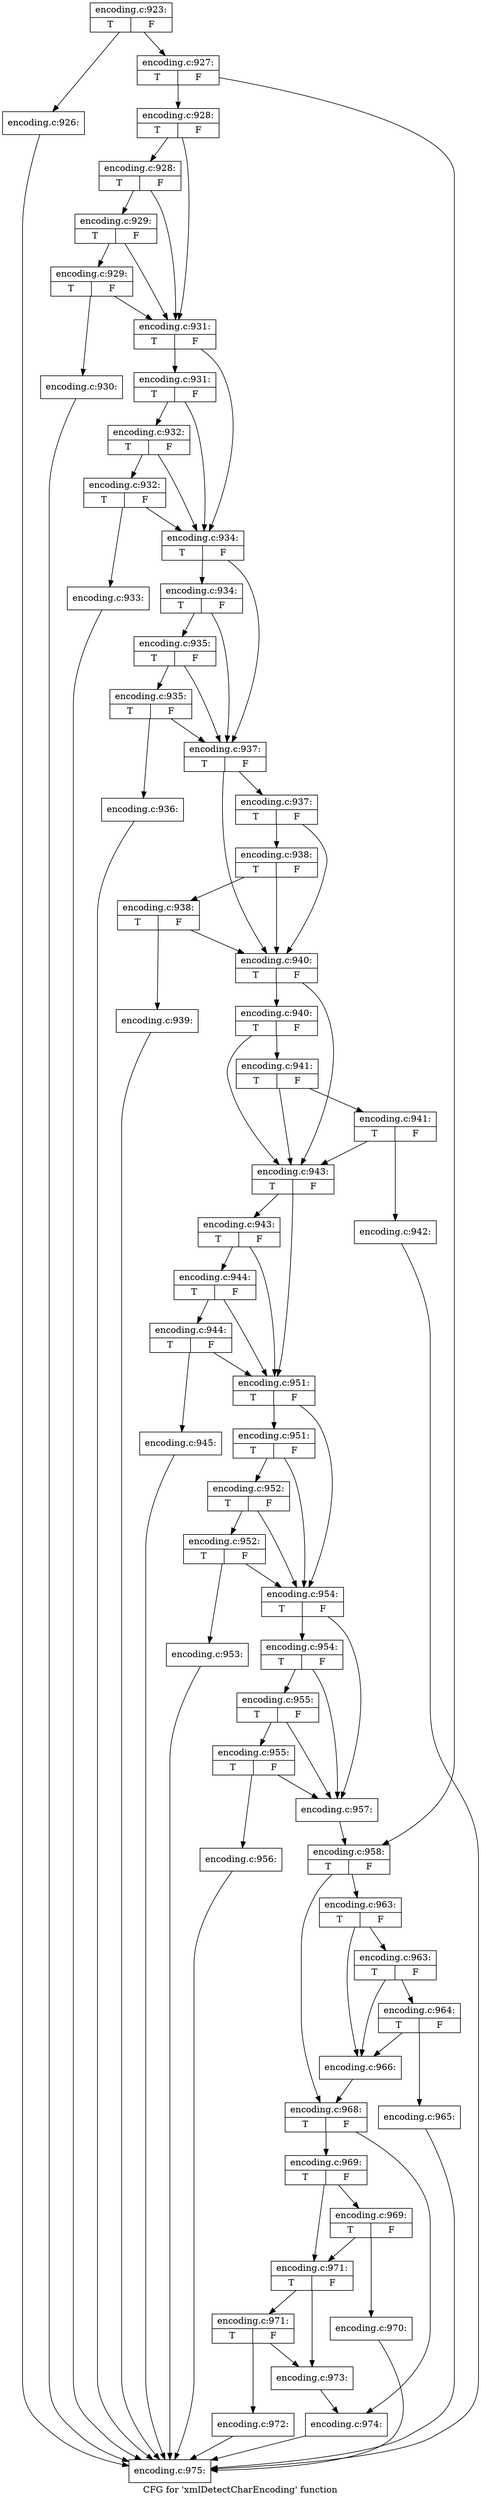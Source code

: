 digraph "CFG for 'xmlDetectCharEncoding' function" {
	label="CFG for 'xmlDetectCharEncoding' function";

	Node0x45f7740 [shape=record,label="{encoding.c:923:|{<s0>T|<s1>F}}"];
	Node0x45f7740 -> Node0x46230f0;
	Node0x45f7740 -> Node0x4624150;
	Node0x46230f0 [shape=record,label="{encoding.c:926:}"];
	Node0x46230f0 -> Node0x461eae0;
	Node0x4624150 [shape=record,label="{encoding.c:927:|{<s0>T|<s1>F}}"];
	Node0x4624150 -> Node0x45fdf80;
	Node0x4624150 -> Node0x4624640;
	Node0x45fdf80 [shape=record,label="{encoding.c:928:|{<s0>T|<s1>F}}"];
	Node0x45fdf80 -> Node0x4624be0;
	Node0x45fdf80 -> Node0x4624a90;
	Node0x4624be0 [shape=record,label="{encoding.c:928:|{<s0>T|<s1>F}}"];
	Node0x4624be0 -> Node0x4624b60;
	Node0x4624be0 -> Node0x4624a90;
	Node0x4624b60 [shape=record,label="{encoding.c:929:|{<s0>T|<s1>F}}"];
	Node0x4624b60 -> Node0x4624ae0;
	Node0x4624b60 -> Node0x4624a90;
	Node0x4624ae0 [shape=record,label="{encoding.c:929:|{<s0>T|<s1>F}}"];
	Node0x4624ae0 -> Node0x4624a40;
	Node0x4624ae0 -> Node0x4624a90;
	Node0x4624a40 [shape=record,label="{encoding.c:930:}"];
	Node0x4624a40 -> Node0x461eae0;
	Node0x4624a90 [shape=record,label="{encoding.c:931:|{<s0>T|<s1>F}}"];
	Node0x4624a90 -> Node0x4625f10;
	Node0x4624a90 -> Node0x4625dc0;
	Node0x4625f10 [shape=record,label="{encoding.c:931:|{<s0>T|<s1>F}}"];
	Node0x4625f10 -> Node0x4625e90;
	Node0x4625f10 -> Node0x4625dc0;
	Node0x4625e90 [shape=record,label="{encoding.c:932:|{<s0>T|<s1>F}}"];
	Node0x4625e90 -> Node0x4625e10;
	Node0x4625e90 -> Node0x4625dc0;
	Node0x4625e10 [shape=record,label="{encoding.c:932:|{<s0>T|<s1>F}}"];
	Node0x4625e10 -> Node0x4625d70;
	Node0x4625e10 -> Node0x4625dc0;
	Node0x4625d70 [shape=record,label="{encoding.c:933:}"];
	Node0x4625d70 -> Node0x461eae0;
	Node0x4625dc0 [shape=record,label="{encoding.c:934:|{<s0>T|<s1>F}}"];
	Node0x4625dc0 -> Node0x46271a0;
	Node0x4625dc0 -> Node0x4627050;
	Node0x46271a0 [shape=record,label="{encoding.c:934:|{<s0>T|<s1>F}}"];
	Node0x46271a0 -> Node0x4627120;
	Node0x46271a0 -> Node0x4627050;
	Node0x4627120 [shape=record,label="{encoding.c:935:|{<s0>T|<s1>F}}"];
	Node0x4627120 -> Node0x46270a0;
	Node0x4627120 -> Node0x4627050;
	Node0x46270a0 [shape=record,label="{encoding.c:935:|{<s0>T|<s1>F}}"];
	Node0x46270a0 -> Node0x4627000;
	Node0x46270a0 -> Node0x4627050;
	Node0x4627000 [shape=record,label="{encoding.c:936:}"];
	Node0x4627000 -> Node0x461eae0;
	Node0x4627050 [shape=record,label="{encoding.c:937:|{<s0>T|<s1>F}}"];
	Node0x4627050 -> Node0x4628430;
	Node0x4627050 -> Node0x46282e0;
	Node0x4628430 [shape=record,label="{encoding.c:937:|{<s0>T|<s1>F}}"];
	Node0x4628430 -> Node0x46283b0;
	Node0x4628430 -> Node0x46282e0;
	Node0x46283b0 [shape=record,label="{encoding.c:938:|{<s0>T|<s1>F}}"];
	Node0x46283b0 -> Node0x4628330;
	Node0x46283b0 -> Node0x46282e0;
	Node0x4628330 [shape=record,label="{encoding.c:938:|{<s0>T|<s1>F}}"];
	Node0x4628330 -> Node0x4628290;
	Node0x4628330 -> Node0x46282e0;
	Node0x4628290 [shape=record,label="{encoding.c:939:}"];
	Node0x4628290 -> Node0x461eae0;
	Node0x46282e0 [shape=record,label="{encoding.c:940:|{<s0>T|<s1>F}}"];
	Node0x46282e0 -> Node0x4629700;
	Node0x46282e0 -> Node0x46295b0;
	Node0x4629700 [shape=record,label="{encoding.c:940:|{<s0>T|<s1>F}}"];
	Node0x4629700 -> Node0x4629680;
	Node0x4629700 -> Node0x46295b0;
	Node0x4629680 [shape=record,label="{encoding.c:941:|{<s0>T|<s1>F}}"];
	Node0x4629680 -> Node0x4629600;
	Node0x4629680 -> Node0x46295b0;
	Node0x4629600 [shape=record,label="{encoding.c:941:|{<s0>T|<s1>F}}"];
	Node0x4629600 -> Node0x4629560;
	Node0x4629600 -> Node0x46295b0;
	Node0x4629560 [shape=record,label="{encoding.c:942:}"];
	Node0x4629560 -> Node0x461eae0;
	Node0x46295b0 [shape=record,label="{encoding.c:943:|{<s0>T|<s1>F}}"];
	Node0x46295b0 -> Node0x462aa90;
	Node0x46295b0 -> Node0x462a940;
	Node0x462aa90 [shape=record,label="{encoding.c:943:|{<s0>T|<s1>F}}"];
	Node0x462aa90 -> Node0x462aa10;
	Node0x462aa90 -> Node0x462a940;
	Node0x462aa10 [shape=record,label="{encoding.c:944:|{<s0>T|<s1>F}}"];
	Node0x462aa10 -> Node0x462a990;
	Node0x462aa10 -> Node0x462a940;
	Node0x462a990 [shape=record,label="{encoding.c:944:|{<s0>T|<s1>F}}"];
	Node0x462a990 -> Node0x462a8f0;
	Node0x462a990 -> Node0x462a940;
	Node0x462a8f0 [shape=record,label="{encoding.c:945:}"];
	Node0x462a8f0 -> Node0x461eae0;
	Node0x462a940 [shape=record,label="{encoding.c:951:|{<s0>T|<s1>F}}"];
	Node0x462a940 -> Node0x462bda0;
	Node0x462a940 -> Node0x462bc50;
	Node0x462bda0 [shape=record,label="{encoding.c:951:|{<s0>T|<s1>F}}"];
	Node0x462bda0 -> Node0x462bd20;
	Node0x462bda0 -> Node0x462bc50;
	Node0x462bd20 [shape=record,label="{encoding.c:952:|{<s0>T|<s1>F}}"];
	Node0x462bd20 -> Node0x462bca0;
	Node0x462bd20 -> Node0x462bc50;
	Node0x462bca0 [shape=record,label="{encoding.c:952:|{<s0>T|<s1>F}}"];
	Node0x462bca0 -> Node0x462bc00;
	Node0x462bca0 -> Node0x462bc50;
	Node0x462bc00 [shape=record,label="{encoding.c:953:}"];
	Node0x462bc00 -> Node0x461eae0;
	Node0x462bc50 [shape=record,label="{encoding.c:954:|{<s0>T|<s1>F}}"];
	Node0x462bc50 -> Node0x462d030;
	Node0x462bc50 -> Node0x462cee0;
	Node0x462d030 [shape=record,label="{encoding.c:954:|{<s0>T|<s1>F}}"];
	Node0x462d030 -> Node0x462cfb0;
	Node0x462d030 -> Node0x462cee0;
	Node0x462cfb0 [shape=record,label="{encoding.c:955:|{<s0>T|<s1>F}}"];
	Node0x462cfb0 -> Node0x462cf30;
	Node0x462cfb0 -> Node0x462cee0;
	Node0x462cf30 [shape=record,label="{encoding.c:955:|{<s0>T|<s1>F}}"];
	Node0x462cf30 -> Node0x462ce90;
	Node0x462cf30 -> Node0x462cee0;
	Node0x462ce90 [shape=record,label="{encoding.c:956:}"];
	Node0x462ce90 -> Node0x461eae0;
	Node0x462cee0 [shape=record,label="{encoding.c:957:}"];
	Node0x462cee0 -> Node0x4624640;
	Node0x4624640 [shape=record,label="{encoding.c:958:|{<s0>T|<s1>F}}"];
	Node0x4624640 -> Node0x462e210;
	Node0x4624640 -> Node0x462e260;
	Node0x462e210 [shape=record,label="{encoding.c:963:|{<s0>T|<s1>F}}"];
	Node0x462e210 -> Node0x462e740;
	Node0x462e210 -> Node0x462e670;
	Node0x462e740 [shape=record,label="{encoding.c:963:|{<s0>T|<s1>F}}"];
	Node0x462e740 -> Node0x462e6c0;
	Node0x462e740 -> Node0x462e670;
	Node0x462e6c0 [shape=record,label="{encoding.c:964:|{<s0>T|<s1>F}}"];
	Node0x462e6c0 -> Node0x462e620;
	Node0x462e6c0 -> Node0x462e670;
	Node0x462e620 [shape=record,label="{encoding.c:965:}"];
	Node0x462e620 -> Node0x461eae0;
	Node0x462e670 [shape=record,label="{encoding.c:966:}"];
	Node0x462e670 -> Node0x462e260;
	Node0x462e260 [shape=record,label="{encoding.c:968:|{<s0>T|<s1>F}}"];
	Node0x462e260 -> Node0x46043c0;
	Node0x462e260 -> Node0x4604410;
	Node0x46043c0 [shape=record,label="{encoding.c:969:|{<s0>T|<s1>F}}"];
	Node0x46043c0 -> Node0x4604870;
	Node0x46043c0 -> Node0x4604820;
	Node0x4604870 [shape=record,label="{encoding.c:969:|{<s0>T|<s1>F}}"];
	Node0x4604870 -> Node0x46047d0;
	Node0x4604870 -> Node0x4604820;
	Node0x46047d0 [shape=record,label="{encoding.c:970:}"];
	Node0x46047d0 -> Node0x461eae0;
	Node0x4604820 [shape=record,label="{encoding.c:971:|{<s0>T|<s1>F}}"];
	Node0x4604820 -> Node0x46052e0;
	Node0x4604820 -> Node0x4605290;
	Node0x46052e0 [shape=record,label="{encoding.c:971:|{<s0>T|<s1>F}}"];
	Node0x46052e0 -> Node0x4605240;
	Node0x46052e0 -> Node0x4605290;
	Node0x4605240 [shape=record,label="{encoding.c:972:}"];
	Node0x4605240 -> Node0x461eae0;
	Node0x4605290 [shape=record,label="{encoding.c:973:}"];
	Node0x4605290 -> Node0x4604410;
	Node0x4604410 [shape=record,label="{encoding.c:974:}"];
	Node0x4604410 -> Node0x461eae0;
	Node0x461eae0 [shape=record,label="{encoding.c:975:}"];
}
